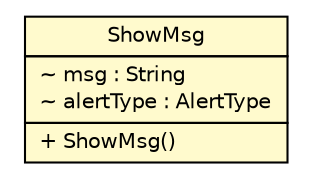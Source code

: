 #!/usr/local/bin/dot
#
# Class diagram 
# Generated by UMLGraph version 5.1 (http://www.umlgraph.org/)
#

digraph G {
	edge [fontname="Helvetica",fontsize=10,labelfontname="Helvetica",labelfontsize=10];
	node [fontname="Helvetica",fontsize=10,shape=plaintext];
	nodesep=0.25;
	ranksep=0.5;
	// br.net.meditec.client.events.ShowMsg
	c3273 [label=<<table title="br.net.meditec.client.events.ShowMsg" border="0" cellborder="1" cellspacing="0" cellpadding="2" port="p" bgcolor="lemonChiffon" href="./ShowMsg.html">
		<tr><td><table border="0" cellspacing="0" cellpadding="1">
<tr><td align="center" balign="center"> ShowMsg </td></tr>
		</table></td></tr>
		<tr><td><table border="0" cellspacing="0" cellpadding="1">
<tr><td align="left" balign="left"> ~ msg : String </td></tr>
<tr><td align="left" balign="left"> ~ alertType : AlertType </td></tr>
		</table></td></tr>
		<tr><td><table border="0" cellspacing="0" cellpadding="1">
<tr><td align="left" balign="left"> + ShowMsg() </td></tr>
		</table></td></tr>
		</table>>, fontname="Helvetica", fontcolor="black", fontsize=10.0];
}

